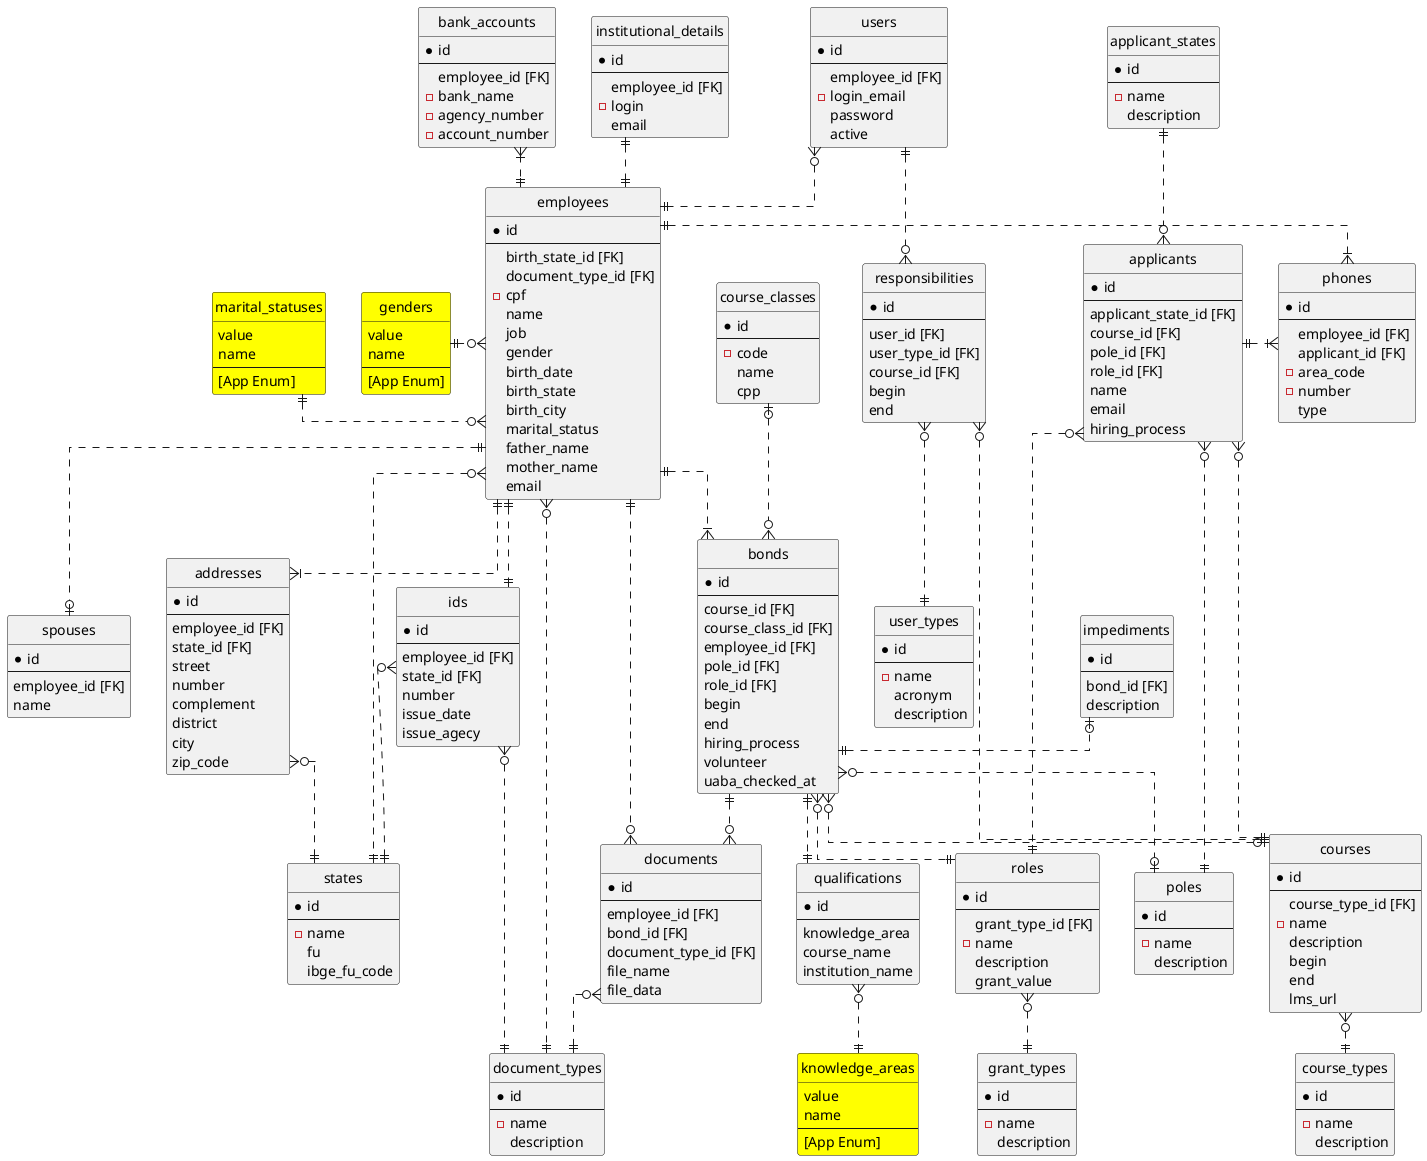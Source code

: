 @startuml

' hide the spot
hide circle

' avoid problems with angled crows feet
skinparam linetype ortho
skinparam ranksep 40
'skinparam nodesep 50

entity "applicants" {
    *id
    --
    applicant_state_id [FK]
    course_id [FK]
    pole_id [FK]
    role_id [FK]
    name
    email
    hiring_process
}

entity "applicant_states" {
    *id
    --
    -name
    description
}

entity "addresses" {
    *id
    --
    employee_id [FK]
    state_id [FK]
    street
    number
    complement
    district
    city
    zip_code
}

entity "bank_accounts" {
    *id
    --
    employee_id [FK]
    -bank_name
    -agency_number
    -account_number
}

entity "bonds" {
    *id
    --
    course_id [FK]
    course_class_id [FK]
    employee_id [FK]
    pole_id [FK]
    role_id [FK]
    begin
    end
    hiring_process
    volunteer
    uaba_checked_at
}

entity "impediments" {
    *id
    --
    bond_id [FK]
    description
}

entity "courses" {
    *id
    --
    course_type_id [FK]
    -name
    description
    begin
    end
    lms_url
}

entity "course_classes" {
    *id
    --
    -code
    name
    cpp
}

entity "course_types" {
    *id
    --
    -name
    description
}

entity "documents" {
    *id
    --
    employee_id [FK]
    bond_id [FK]
    document_type_id [FK]
    file_name
    file_data
}

entity "document_types" {
    *id
    --
    -name
    description
}

entity "employees" {
    *id
    --
    birth_state_id [FK]
    document_type_id [FK]
    -cpf
    name
    job
    gender
    birth_date
    birth_state
    birth_city
    marital_status
    father_name
    mother_name
    email
}

entity "spouses" {
    *id
    --
    employee_id [FK]
    name
}

entity "ids" {
    *id
    --
    employee_id [FK]
    state_id [FK]
    number
    issue_date
    issue_agecy
}

entity "grant_types" {
    *id
    --
    -name
    description
}

entity "institutional_details" {
    *id
    --
    employee_id [FK]
    -login
    email
}

entity "phones" {
    *id
    --
    employee_id [FK]
    applicant_id [FK]
    -area_code
    -number
    type
}

entity "poles" {
    *id
    --
    -name
    description
}

entity "qualifications" {
    *id
    --
    knowledge_area
    course_name
    institution_name
}

entity "responsibilities" {
    *id
    --
    user_id [FK]
    user_type_id [FK]
    course_id [FK]
    begin
    end
}

entity "roles" {
    *id
    --
    grant_type_id [FK]
    -name
    description
    grant_value
}

entity "states" {
    *id
    --
    -name
    fu
    ibge_fu_code
}

entity "users" {
    *id
    --
    employee_id [FK]
    -login_email
    password
    active
}

entity "user_types" {
    *id
    --
    -name
    acronym
    description
}

entity "genders" #Yellow {
    value
    name
    --
    [App Enum]
}

entity "knowledge_areas" #Yellow {
    value
    name
    --
    [App Enum]
}

entity "marital_statuses" #Yellow {
    value
    name
    --
    [App Enum]
}

employees ||..o| spouses

users ||..o{ responsibilities
responsibilities }o..|| courses
responsibilities }o..|| user_types

addresses }o..|| states
applicants ||.|{ phones

'applicants }o..|| applicant_states
applicant_states ||..o{ applicants
applicants }o..|| courses
applicants }o...|| poles
applicants }o..|| roles

bonds }o..o|courses
'bonds }o..o|course_classes
course_classes |o..o{ bonds
bonds ||..o{ documents
bonds }o..o| poles
bonds ||..|| qualifications
bonds }o..|| roles

courses }o..|| course_types

documents }o..|| document_types

employees ||..|{ addresses
'employees ||..|{ bank_accounts
bank_accounts }|..|| employees
employees ||..|{ bonds
employees ||..o{ documents
employees }o..|| document_types
'employees ||..|| institutional_details
institutional_details ||..|| employees
employees ||.|{ phones
employees }o..|| states

roles }o..|| grant_types

users }o..|| employees

'employees }o..|| genders
genders ||.o{ employees
'employees }o..|| marital_statuses
marital_statuses ||.o{ employees
qualifications }o..|| knowledge_areas

bonds ||.o| impediments

employees ||..|| ids
ids }o..|| document_types
ids }o..|| states

@enduml